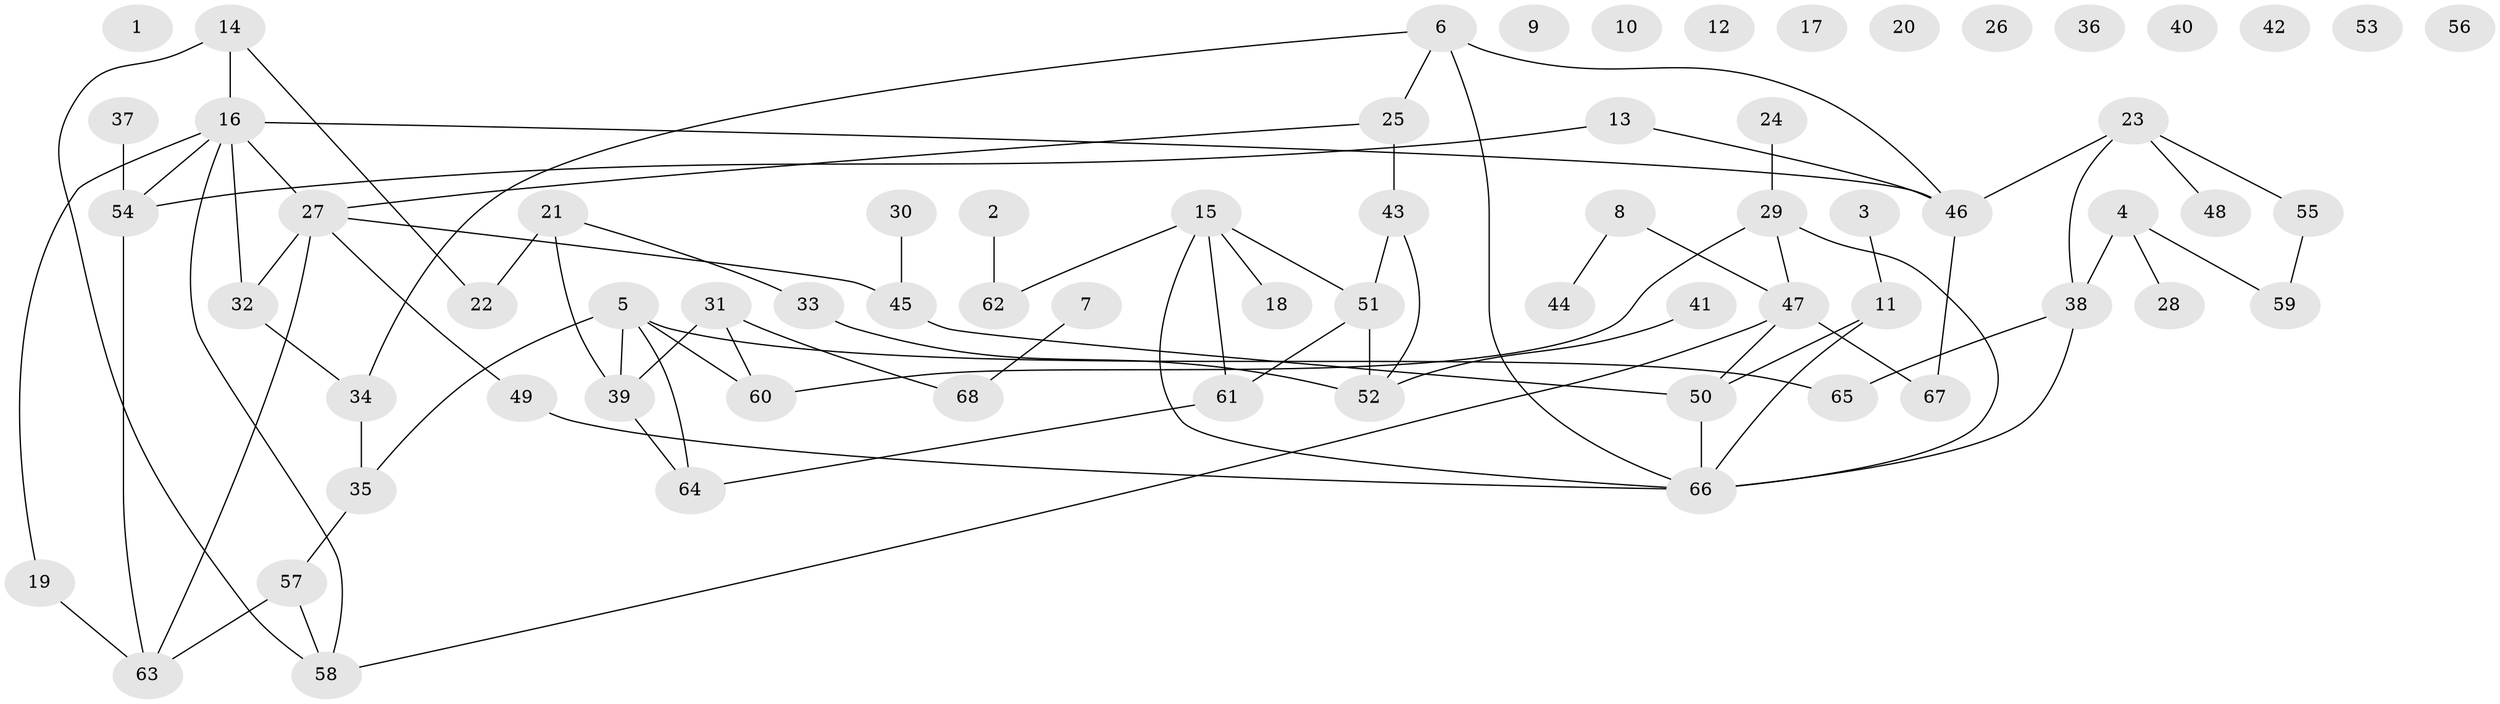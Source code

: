 // Generated by graph-tools (version 1.1) at 2025/33/03/09/25 02:33:33]
// undirected, 68 vertices, 82 edges
graph export_dot {
graph [start="1"]
  node [color=gray90,style=filled];
  1;
  2;
  3;
  4;
  5;
  6;
  7;
  8;
  9;
  10;
  11;
  12;
  13;
  14;
  15;
  16;
  17;
  18;
  19;
  20;
  21;
  22;
  23;
  24;
  25;
  26;
  27;
  28;
  29;
  30;
  31;
  32;
  33;
  34;
  35;
  36;
  37;
  38;
  39;
  40;
  41;
  42;
  43;
  44;
  45;
  46;
  47;
  48;
  49;
  50;
  51;
  52;
  53;
  54;
  55;
  56;
  57;
  58;
  59;
  60;
  61;
  62;
  63;
  64;
  65;
  66;
  67;
  68;
  2 -- 62;
  3 -- 11;
  4 -- 28;
  4 -- 38;
  4 -- 59;
  5 -- 35;
  5 -- 39;
  5 -- 60;
  5 -- 64;
  5 -- 65;
  6 -- 25;
  6 -- 34;
  6 -- 46;
  6 -- 66;
  7 -- 68;
  8 -- 44;
  8 -- 47;
  11 -- 50;
  11 -- 66;
  13 -- 46;
  13 -- 54;
  14 -- 16;
  14 -- 22;
  14 -- 58;
  15 -- 18;
  15 -- 51;
  15 -- 61;
  15 -- 62;
  15 -- 66;
  16 -- 19;
  16 -- 27;
  16 -- 32;
  16 -- 46;
  16 -- 54;
  16 -- 58;
  19 -- 63;
  21 -- 22;
  21 -- 33;
  21 -- 39;
  23 -- 38;
  23 -- 46;
  23 -- 48;
  23 -- 55;
  24 -- 29;
  25 -- 27;
  25 -- 43;
  27 -- 32;
  27 -- 45;
  27 -- 49;
  27 -- 63;
  29 -- 47;
  29 -- 60;
  29 -- 66;
  30 -- 45;
  31 -- 39;
  31 -- 60;
  31 -- 68;
  32 -- 34;
  33 -- 52;
  34 -- 35;
  35 -- 57;
  37 -- 54;
  38 -- 65;
  38 -- 66;
  39 -- 64;
  41 -- 52;
  43 -- 51;
  43 -- 52;
  45 -- 50;
  46 -- 67;
  47 -- 50;
  47 -- 58;
  47 -- 67;
  49 -- 66;
  50 -- 66;
  51 -- 52;
  51 -- 61;
  54 -- 63;
  55 -- 59;
  57 -- 58;
  57 -- 63;
  61 -- 64;
}
